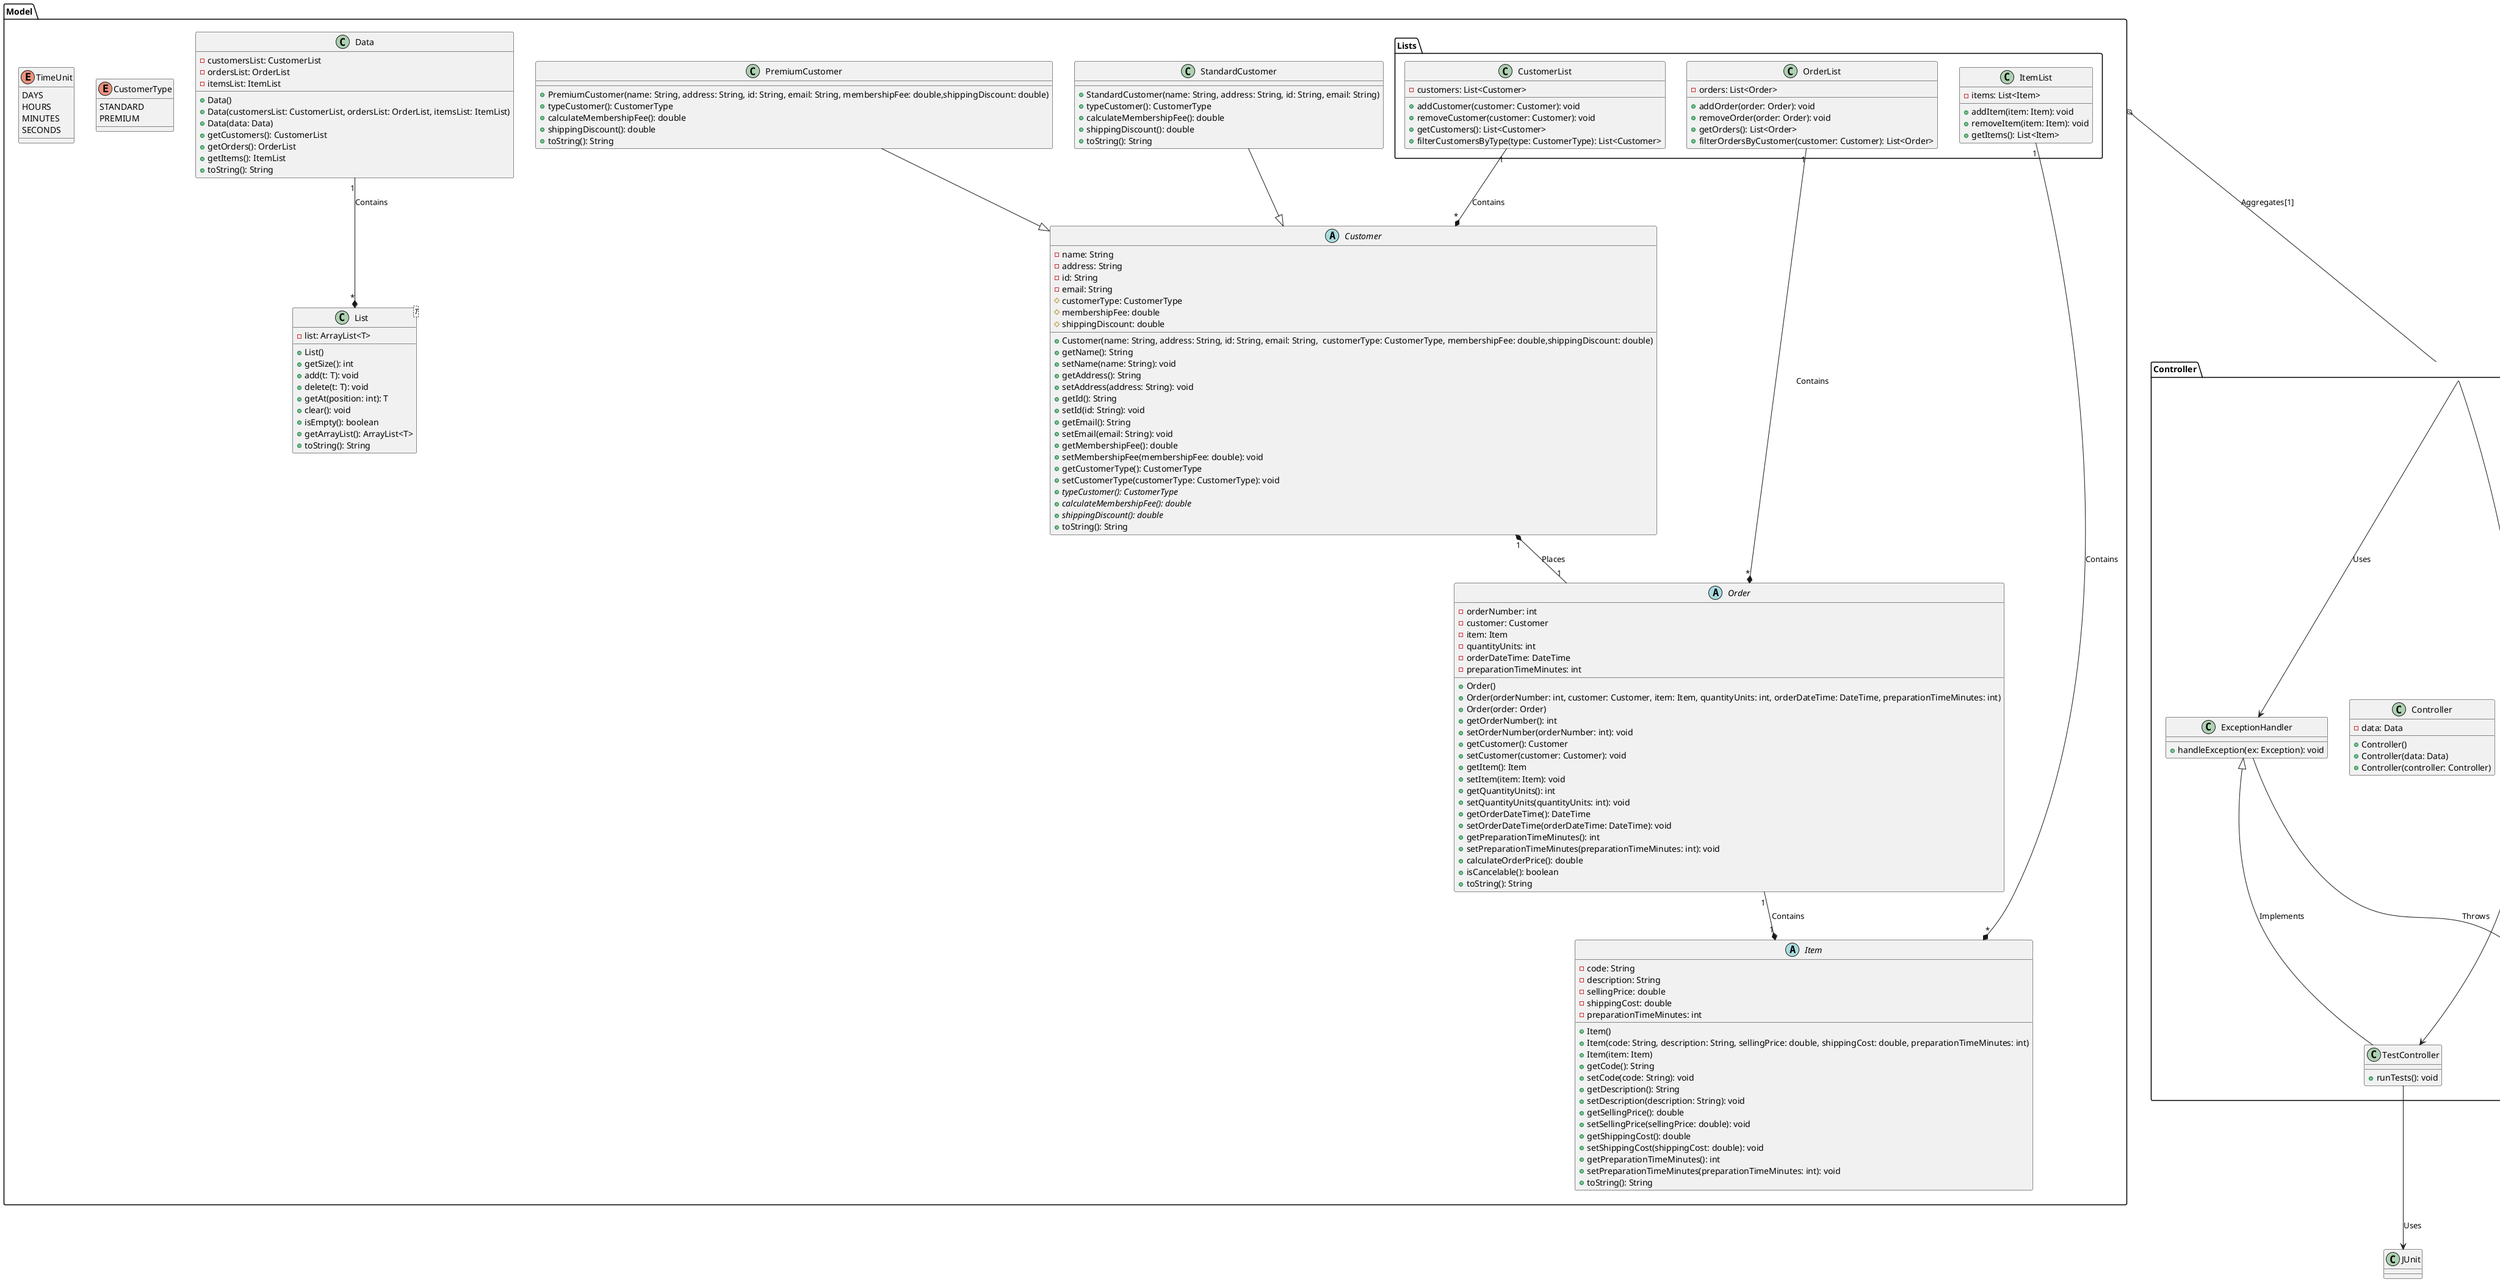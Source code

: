 @startuml
'https://plantuml.com/class-diagram

package "View" {
    class OnlineStore {
       {static} +main(args: String[]): void
    }
    class ManageOS {
        - controller: Controller
        + ManageOS()
        + ManageOS(controller: Controller)
        + ManageOS(manageOS: ManageOS)
        + run(): void
        +manageCustomers(): void
        +manageItems(): void
        +manageOrders(): void
    }
}

package "Controller" {
    class Controller {
        -data: Data
        +Controller()
        +Controller(data: Data)
        +Controller(controller: Controller)
    }

    class ExceptionHandler {
        +handleException(ex: Exception): void
    }

    class TestController {
        +runTests(): void
    }
}

package "Model" {
    class Data {
        -customersList: CustomerList
        -ordersList: OrderList
        -itemsList: ItemList
        +Data()
        +Data(customersList: CustomerList, ordersList: OrderList, itemsList: ItemList)
        +Data(data: Data)
        +getCustomers(): CustomerList
        +getOrders(): OrderList
        +getItems(): ItemList
        +toString(): String
    }

    package "Lists" {
        class CustomerList {
            -customers: List<Customer>
            +addCustomer(customer: Customer): void
            +removeCustomer(customer: Customer): void
            +getCustomers(): List<Customer>
            +filterCustomersByType(type: CustomerType): List<Customer>
        }

        class OrderList {
            -orders: List<Order>
            +addOrder(order: Order): void
            +removeOrder(order: Order): void
            +getOrders(): List<Order>
            +filterOrdersByCustomer(customer: Customer): List<Order>
        }

        class ItemList {
            -items: List<Item>
            +addItem(item: Item): void
            +removeItem(item: Item): void
            +getItems(): List<Item>
        }
    }

    abstract class Customer {
        -name: String
        -address: String
        -id: String
        -email: String
        #customerType: CustomerType
        #membershipFee: double
        #shippingDiscount: double
        +Customer(name: String, address: String, id: String, email: String,  customerType: CustomerType, membershipFee: double,shippingDiscount: double)
        +getName(): String
        +setName(name: String): void
        +getAddress(): String
        +setAddress(address: String): void
        +getId(): String
        +setId(id: String): void
        +getEmail(): String
        +setEmail(email: String): void
        +getMembershipFee(): double
        +setMembershipFee(membershipFee: double): void
        +getCustomerType(): CustomerType
        +setCustomerType(customerType: CustomerType): void
        {abstract} +typeCustomer(): CustomerType
        {abstract} +calculateMembershipFee(): double
        {abstract} +shippingDiscount(): double
        +toString(): String
    }

    class StandardCustomer {
        +StandardCustomer(name: String, address: String, id: String, email: String)
         +typeCustomer(): CustomerType
         +calculateMembershipFee(): double
         +shippingDiscount(): double
        +toString(): String
    }

    class PremiumCustomer {
        +PremiumCustomer(name: String, address: String, id: String, email: String, membershipFee: double,shippingDiscount: double)
         +typeCustomer(): CustomerType
         +calculateMembershipFee(): double
         +shippingDiscount(): double
        +toString(): String
    }

    abstract class Item {
        -code: String
        -description: String
        -sellingPrice: double
        -shippingCost: double
        -preparationTimeMinutes: int
        +Item()
        +Item(code: String, description: String, sellingPrice: double, shippingCost: double, preparationTimeMinutes: int)
        +Item(item: Item)
        +getCode(): String
        +setCode(code: String): void
        +getDescription(): String
        +setDescription(description: String): void
        +getSellingPrice(): double
        +setSellingPrice(sellingPrice: double): void
        +getShippingCost(): double
        +setShippingCost(shippingCost: double): void
        +getPreparationTimeMinutes(): int
        +setPreparationTimeMinutes(preparationTimeMinutes: int): void
        +toString(): String
    }

    abstract class Order {
        -orderNumber: int
        -customer: Customer
        -item: Item
        -quantityUnits: int
        -orderDateTime: DateTime
        -preparationTimeMinutes: int
        +Order()
        +Order(orderNumber: int, customer: Customer, item: Item, quantityUnits: int, orderDateTime: DateTime, preparationTimeMinutes: int)
        +Order(order: Order)
        +getOrderNumber(): int
        +setOrderNumber(orderNumber: int): void
        +getCustomer(): Customer
        +setCustomer(customer: Customer): void
        +getItem(): Item
        +setItem(item: Item): void
        +getQuantityUnits(): int
        +setQuantityUnits(quantityUnits: int): void
        +getOrderDateTime(): DateTime
        +setOrderDateTime(orderDateTime: DateTime): void
        +getPreparationTimeMinutes(): int
        +setPreparationTimeMinutes(preparationTimeMinutes: int): void
        +calculateOrderPrice(): double
        +isCancelable(): boolean
        +toString(): String
    }

    enum CustomerType {
        STANDARD
        PREMIUM
    }

    enum TimeUnit {
        DAYS
        HOURS
        MINUTES
        SECONDS
    }

    class List<T> {
        -list: ArrayList<T>
        +List()
        +getSize(): int
        +add(t: T): void
        +delete(t: T): void
        +getAt(position: int): T
        +clear(): void
        +isEmpty(): boolean
        +getArrayList(): ArrayList<T>
        +toString(): String
    }

    Customer "1" *-- "1"Order : Places
    StandardCustomer --|> Customer
    PremiumCustomer --|> Customer
    Order "1" --* "1" Item : Contains
    Data "1" --* "*" List : Contains
    CustomerList "1" --* "*" Customer : Contains
    OrderList "1" --* "*" Order : Contains
    ItemList "1" --* "*" Item : Contains
}

Model::Data o-- Controller::Controller : Aggregates[1]
Controller::Controller o-- View::OnlineStore : Aggregates[1]
Controller::Controller -down-> ExceptionHandler : Uses
Controller::Controller -down-> TestController : Uses
ExceptionHandler <|-- TestController : Implements
ExceptionHandler -down-> Exception : Throws
TestController -down-> JUnit : Uses
@enduml
